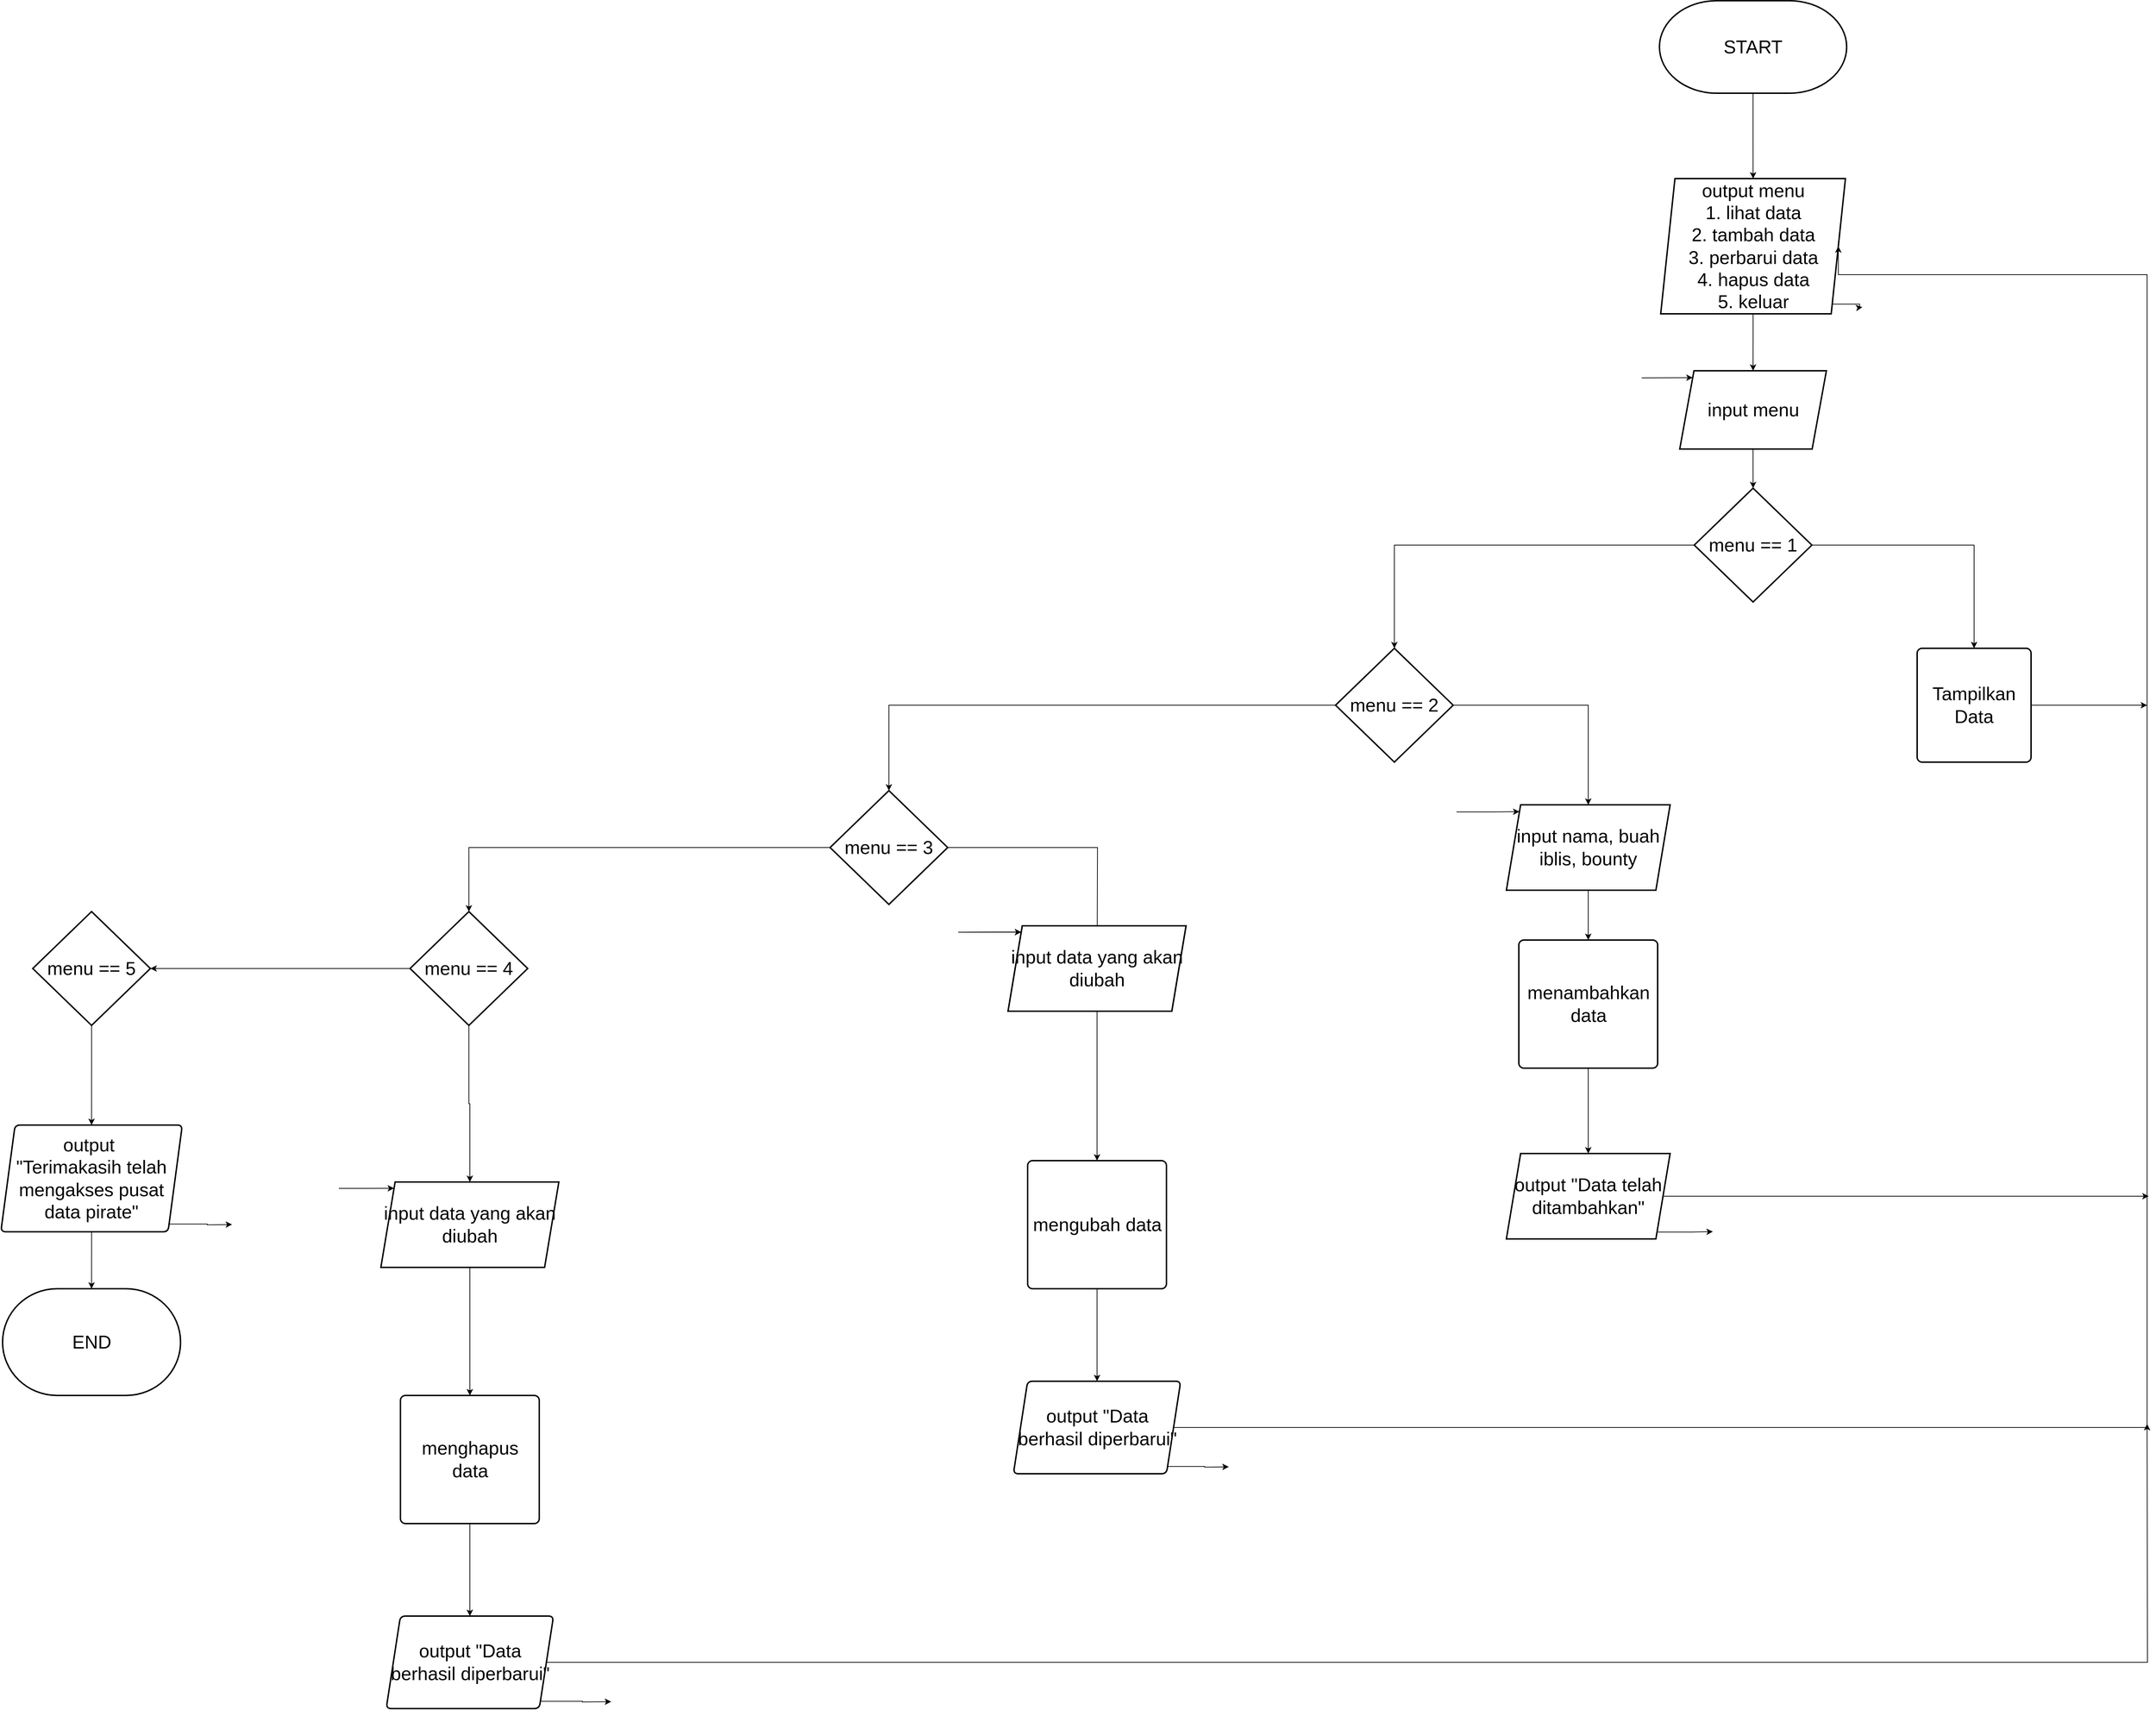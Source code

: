 <mxfile version="24.7.17">
  <diagram id="C5RBs43oDa-KdzZeNtuy" name="Page-1">
    <mxGraphModel dx="7774" dy="4882" grid="1" gridSize="10" guides="1" tooltips="1" connect="1" arrows="1" fold="1" page="1" pageScale="1" pageWidth="827" pageHeight="1169" math="0" shadow="0">
      <root>
        <mxCell id="WIyWlLk6GJQsqaUBKTNV-0" />
        <mxCell id="WIyWlLk6GJQsqaUBKTNV-1" parent="WIyWlLk6GJQsqaUBKTNV-0" />
        <mxCell id="kPI0Jo8ZAKs9adsb2QbQ-3" value="" style="edgeStyle=orthogonalEdgeStyle;rounded=0;orthogonalLoop=1;jettySize=auto;html=1;fontStyle=0;fontSize=26;align=center;" parent="WIyWlLk6GJQsqaUBKTNV-1" source="kPI0Jo8ZAKs9adsb2QbQ-85" target="kPI0Jo8ZAKs9adsb2QbQ-2" edge="1">
          <mxGeometry relative="1" as="geometry">
            <mxPoint x="436.5" y="80" as="sourcePoint" />
          </mxGeometry>
        </mxCell>
        <mxCell id="kPI0Jo8ZAKs9adsb2QbQ-6" style="edgeStyle=orthogonalEdgeStyle;rounded=0;orthogonalLoop=1;jettySize=auto;html=1;exitX=1;exitY=1;exitDx=0;exitDy=0;fontStyle=0;fontSize=26;align=center;" parent="WIyWlLk6GJQsqaUBKTNV-1" source="kPI0Jo8ZAKs9adsb2QbQ-2" edge="1">
          <mxGeometry relative="1" as="geometry">
            <mxPoint x="590" y="250.636" as="targetPoint" />
          </mxGeometry>
        </mxCell>
        <mxCell id="kPI0Jo8ZAKs9adsb2QbQ-9" value="" style="edgeStyle=orthogonalEdgeStyle;rounded=0;orthogonalLoop=1;jettySize=auto;html=1;fontStyle=0;fontSize=26;align=center;" parent="WIyWlLk6GJQsqaUBKTNV-1" source="kPI0Jo8ZAKs9adsb2QbQ-2" target="kPI0Jo8ZAKs9adsb2QbQ-8" edge="1">
          <mxGeometry relative="1" as="geometry" />
        </mxCell>
        <mxCell id="kPI0Jo8ZAKs9adsb2QbQ-2" value="output menu&lt;div style=&quot;font-size: 26px;&quot;&gt;1. lihat data&lt;/div&gt;&lt;div style=&quot;font-size: 26px;&quot;&gt;2. tambah data&lt;/div&gt;&lt;div style=&quot;font-size: 26px;&quot;&gt;3. perbarui data&lt;/div&gt;&lt;div style=&quot;font-size: 26px;&quot;&gt;4. hapus data&lt;/div&gt;&lt;div style=&quot;font-size: 26px;&quot;&gt;5. keluar&lt;/div&gt;" style="shape=parallelogram;perimeter=parallelogramPerimeter;whiteSpace=wrap;html=1;fixedSize=1;strokeWidth=2;fontStyle=0;fontSize=26;align=center;" parent="WIyWlLk6GJQsqaUBKTNV-1" vertex="1">
          <mxGeometry x="306.76" y="70" width="259.5" height="190" as="geometry" />
        </mxCell>
        <mxCell id="kPI0Jo8ZAKs9adsb2QbQ-13" value="" style="edgeStyle=orthogonalEdgeStyle;rounded=0;orthogonalLoop=1;jettySize=auto;html=1;fontStyle=0;fontSize=26;align=center;" parent="WIyWlLk6GJQsqaUBKTNV-1" source="kPI0Jo8ZAKs9adsb2QbQ-8" target="kPI0Jo8ZAKs9adsb2QbQ-12" edge="1">
          <mxGeometry relative="1" as="geometry" />
        </mxCell>
        <mxCell id="kPI0Jo8ZAKs9adsb2QbQ-8" value="input menu" style="shape=parallelogram;perimeter=parallelogramPerimeter;whiteSpace=wrap;html=1;fixedSize=1;strokeWidth=2;fontStyle=0;fontSize=26;align=center;" parent="WIyWlLk6GJQsqaUBKTNV-1" vertex="1">
          <mxGeometry x="333.5" y="340" width="206" height="110" as="geometry" />
        </mxCell>
        <mxCell id="kPI0Jo8ZAKs9adsb2QbQ-11" value="" style="endArrow=classic;html=1;rounded=0;entryX=0;entryY=0;entryDx=0;entryDy=0;fontStyle=0;fontSize=26;align=center;" parent="WIyWlLk6GJQsqaUBKTNV-1" target="kPI0Jo8ZAKs9adsb2QbQ-8" edge="1">
          <mxGeometry width="50" height="50" relative="1" as="geometry">
            <mxPoint x="280" y="350" as="sourcePoint" />
            <mxPoint x="320" y="310" as="targetPoint" />
          </mxGeometry>
        </mxCell>
        <mxCell id="kPI0Jo8ZAKs9adsb2QbQ-26" value="" style="edgeStyle=orthogonalEdgeStyle;rounded=0;orthogonalLoop=1;jettySize=auto;html=1;fontStyle=0;fontSize=26;align=center;" parent="WIyWlLk6GJQsqaUBKTNV-1" source="kPI0Jo8ZAKs9adsb2QbQ-12" target="kPI0Jo8ZAKs9adsb2QbQ-25" edge="1">
          <mxGeometry relative="1" as="geometry" />
        </mxCell>
        <mxCell id="kPI0Jo8ZAKs9adsb2QbQ-12" value="menu == 1" style="rhombus;whiteSpace=wrap;html=1;strokeWidth=2;fontStyle=0;fontSize=26;align=center;" parent="WIyWlLk6GJQsqaUBKTNV-1" vertex="1">
          <mxGeometry x="353.88" y="505" width="165.25" height="160" as="geometry" />
        </mxCell>
        <mxCell id="kPI0Jo8ZAKs9adsb2QbQ-58" style="edgeStyle=orthogonalEdgeStyle;rounded=0;orthogonalLoop=1;jettySize=auto;html=1;fontStyle=0;fontSize=26;align=center;" parent="WIyWlLk6GJQsqaUBKTNV-1" source="kPI0Jo8ZAKs9adsb2QbQ-22" edge="1">
          <mxGeometry relative="1" as="geometry">
            <mxPoint x="990" y="810" as="targetPoint" />
          </mxGeometry>
        </mxCell>
        <mxCell id="kPI0Jo8ZAKs9adsb2QbQ-22" value="Tampilkan Data" style="rounded=1;whiteSpace=wrap;html=1;absoluteArcSize=1;arcSize=14;strokeWidth=2;fontStyle=0;fontSize=26;align=center;" parent="WIyWlLk6GJQsqaUBKTNV-1" vertex="1">
          <mxGeometry x="667" y="730" width="160" height="160" as="geometry" />
        </mxCell>
        <mxCell id="kPI0Jo8ZAKs9adsb2QbQ-23" value="" style="edgeStyle=orthogonalEdgeStyle;rounded=0;orthogonalLoop=1;jettySize=auto;html=1;fontStyle=0;fontSize=26;align=center;" parent="WIyWlLk6GJQsqaUBKTNV-1" source="kPI0Jo8ZAKs9adsb2QbQ-12" target="kPI0Jo8ZAKs9adsb2QbQ-22" edge="1">
          <mxGeometry relative="1" as="geometry" />
        </mxCell>
        <mxCell id="kPI0Jo8ZAKs9adsb2QbQ-30" value="" style="edgeStyle=orthogonalEdgeStyle;rounded=0;orthogonalLoop=1;jettySize=auto;html=1;fontStyle=0;fontSize=26;align=center;" parent="WIyWlLk6GJQsqaUBKTNV-1" source="kPI0Jo8ZAKs9adsb2QbQ-25" target="kPI0Jo8ZAKs9adsb2QbQ-29" edge="1">
          <mxGeometry relative="1" as="geometry" />
        </mxCell>
        <mxCell id="kPI0Jo8ZAKs9adsb2QbQ-38" value="" style="edgeStyle=orthogonalEdgeStyle;rounded=0;orthogonalLoop=1;jettySize=auto;html=1;fontStyle=0;fontSize=26;align=center;" parent="WIyWlLk6GJQsqaUBKTNV-1" source="kPI0Jo8ZAKs9adsb2QbQ-25" target="kPI0Jo8ZAKs9adsb2QbQ-37" edge="1">
          <mxGeometry relative="1" as="geometry" />
        </mxCell>
        <mxCell id="kPI0Jo8ZAKs9adsb2QbQ-25" value="menu == 2" style="rhombus;whiteSpace=wrap;html=1;strokeWidth=2;fontStyle=0;fontSize=26;align=center;" parent="WIyWlLk6GJQsqaUBKTNV-1" vertex="1">
          <mxGeometry x="-150" y="730" width="165.25" height="160" as="geometry" />
        </mxCell>
        <mxCell id="kPI0Jo8ZAKs9adsb2QbQ-29" value="input nama, buah iblis, bounty" style="shape=parallelogram;perimeter=parallelogramPerimeter;whiteSpace=wrap;html=1;fixedSize=1;strokeWidth=2;fontStyle=0;fontSize=26;align=center;" parent="WIyWlLk6GJQsqaUBKTNV-1" vertex="1">
          <mxGeometry x="90" y="950" width="230" height="120" as="geometry" />
        </mxCell>
        <mxCell id="kPI0Jo8ZAKs9adsb2QbQ-31" value="" style="endArrow=classic;html=1;rounded=0;entryX=0;entryY=0;entryDx=0;entryDy=0;fontStyle=0;fontSize=26;align=center;" parent="WIyWlLk6GJQsqaUBKTNV-1" target="kPI0Jo8ZAKs9adsb2QbQ-29" edge="1">
          <mxGeometry width="50" height="50" relative="1" as="geometry">
            <mxPoint x="20" y="960" as="sourcePoint" />
            <mxPoint x="200" y="690" as="targetPoint" />
            <Array as="points">
              <mxPoint x="70" y="960" />
            </Array>
          </mxGeometry>
        </mxCell>
        <mxCell id="kPI0Jo8ZAKs9adsb2QbQ-36" style="edgeStyle=orthogonalEdgeStyle;rounded=0;orthogonalLoop=1;jettySize=auto;html=1;entryX=1;entryY=0.5;entryDx=0;entryDy=0;fontStyle=0;fontSize=26;align=center;" parent="WIyWlLk6GJQsqaUBKTNV-1" source="kPI0Jo8ZAKs9adsb2QbQ-34" target="kPI0Jo8ZAKs9adsb2QbQ-2" edge="1">
          <mxGeometry relative="1" as="geometry">
            <mxPoint x="990" y="810" as="targetPoint" />
            <Array as="points">
              <mxPoint x="990" y="1500" />
              <mxPoint x="990" y="205" />
            </Array>
          </mxGeometry>
        </mxCell>
        <mxCell id="kPI0Jo8ZAKs9adsb2QbQ-39" style="edgeStyle=orthogonalEdgeStyle;rounded=0;orthogonalLoop=1;jettySize=auto;html=1;exitX=1;exitY=1;exitDx=0;exitDy=0;fontStyle=0;fontSize=26;align=center;" parent="WIyWlLk6GJQsqaUBKTNV-1" source="kPI0Jo8ZAKs9adsb2QbQ-34" edge="1">
          <mxGeometry relative="1" as="geometry">
            <mxPoint x="380" y="1549.778" as="targetPoint" />
          </mxGeometry>
        </mxCell>
        <mxCell id="kPI0Jo8ZAKs9adsb2QbQ-34" value="output &quot;Data telah ditambahkan&quot;" style="shape=parallelogram;perimeter=parallelogramPerimeter;whiteSpace=wrap;html=1;fixedSize=1;strokeWidth=2;fontStyle=0;fontSize=26;align=center;" parent="WIyWlLk6GJQsqaUBKTNV-1" vertex="1">
          <mxGeometry x="90" y="1440" width="230" height="120" as="geometry" />
        </mxCell>
        <mxCell id="kPI0Jo8ZAKs9adsb2QbQ-44" value="" style="edgeStyle=orthogonalEdgeStyle;rounded=0;orthogonalLoop=1;jettySize=auto;html=1;fontStyle=0;fontSize=26;align=center;" parent="WIyWlLk6GJQsqaUBKTNV-1" source="kPI0Jo8ZAKs9adsb2QbQ-37" edge="1">
          <mxGeometry relative="1" as="geometry">
            <mxPoint x="-484.889" y="1180.0" as="targetPoint" />
          </mxGeometry>
        </mxCell>
        <mxCell id="kPI0Jo8ZAKs9adsb2QbQ-61" value="" style="edgeStyle=orthogonalEdgeStyle;rounded=0;orthogonalLoop=1;jettySize=auto;html=1;fontStyle=0;fontSize=26;align=center;" parent="WIyWlLk6GJQsqaUBKTNV-1" source="kPI0Jo8ZAKs9adsb2QbQ-37" target="kPI0Jo8ZAKs9adsb2QbQ-60" edge="1">
          <mxGeometry relative="1" as="geometry" />
        </mxCell>
        <mxCell id="kPI0Jo8ZAKs9adsb2QbQ-37" value="menu == 3" style="rhombus;whiteSpace=wrap;html=1;strokeWidth=2;fontStyle=0;fontSize=26;align=center;" parent="WIyWlLk6GJQsqaUBKTNV-1" vertex="1">
          <mxGeometry x="-860" y="930" width="165.25" height="160" as="geometry" />
        </mxCell>
        <mxCell id="kPI0Jo8ZAKs9adsb2QbQ-42" style="edgeStyle=orthogonalEdgeStyle;rounded=0;orthogonalLoop=1;jettySize=auto;html=1;entryX=0.5;entryY=0;entryDx=0;entryDy=0;fontStyle=0;fontSize=26;align=center;" parent="WIyWlLk6GJQsqaUBKTNV-1" source="kPI0Jo8ZAKs9adsb2QbQ-40" target="kPI0Jo8ZAKs9adsb2QbQ-34" edge="1">
          <mxGeometry relative="1" as="geometry" />
        </mxCell>
        <mxCell id="kPI0Jo8ZAKs9adsb2QbQ-40" value="menambahkan data" style="rounded=1;whiteSpace=wrap;html=1;absoluteArcSize=1;arcSize=14;strokeWidth=2;fontStyle=0;fontSize=26;align=center;" parent="WIyWlLk6GJQsqaUBKTNV-1" vertex="1">
          <mxGeometry x="107.5" y="1140" width="195" height="180" as="geometry" />
        </mxCell>
        <mxCell id="kPI0Jo8ZAKs9adsb2QbQ-41" value="" style="edgeStyle=orthogonalEdgeStyle;rounded=0;orthogonalLoop=1;jettySize=auto;html=1;fontStyle=0;fontSize=26;align=center;" parent="WIyWlLk6GJQsqaUBKTNV-1" source="kPI0Jo8ZAKs9adsb2QbQ-29" target="kPI0Jo8ZAKs9adsb2QbQ-40" edge="1">
          <mxGeometry relative="1" as="geometry" />
        </mxCell>
        <mxCell id="kPI0Jo8ZAKs9adsb2QbQ-52" style="edgeStyle=orthogonalEdgeStyle;rounded=0;orthogonalLoop=1;jettySize=auto;html=1;entryX=0.5;entryY=0;entryDx=0;entryDy=0;fontStyle=0;fontSize=26;align=center;" parent="WIyWlLk6GJQsqaUBKTNV-1" source="kPI0Jo8ZAKs9adsb2QbQ-45" target="kPI0Jo8ZAKs9adsb2QbQ-51" edge="1">
          <mxGeometry relative="1" as="geometry" />
        </mxCell>
        <mxCell id="kPI0Jo8ZAKs9adsb2QbQ-45" value="input data yang akan diubah" style="shape=parallelogram;perimeter=parallelogramPerimeter;whiteSpace=wrap;html=1;fixedSize=1;strokeWidth=2;fontStyle=0;fontSize=26;align=center;" parent="WIyWlLk6GJQsqaUBKTNV-1" vertex="1">
          <mxGeometry x="-610" y="1120" width="250" height="120" as="geometry" />
        </mxCell>
        <mxCell id="kPI0Jo8ZAKs9adsb2QbQ-49" value="" style="endArrow=classic;html=1;rounded=0;entryX=0;entryY=0;entryDx=0;entryDy=0;fontStyle=0;fontSize=26;align=center;" parent="WIyWlLk6GJQsqaUBKTNV-1" target="kPI0Jo8ZAKs9adsb2QbQ-45" edge="1">
          <mxGeometry width="50" height="50" relative="1" as="geometry">
            <mxPoint x="-680" y="1129" as="sourcePoint" />
            <mxPoint x="-650" y="1110" as="targetPoint" />
          </mxGeometry>
        </mxCell>
        <mxCell id="kPI0Jo8ZAKs9adsb2QbQ-56" value="" style="edgeStyle=orthogonalEdgeStyle;rounded=0;orthogonalLoop=1;jettySize=auto;html=1;fontStyle=0;fontSize=26;align=center;" parent="WIyWlLk6GJQsqaUBKTNV-1" source="kPI0Jo8ZAKs9adsb2QbQ-51" target="kPI0Jo8ZAKs9adsb2QbQ-55" edge="1">
          <mxGeometry relative="1" as="geometry" />
        </mxCell>
        <mxCell id="kPI0Jo8ZAKs9adsb2QbQ-51" value="mengubah data" style="rounded=1;whiteSpace=wrap;html=1;absoluteArcSize=1;arcSize=14;strokeWidth=2;fontStyle=0;fontSize=26;align=center;" parent="WIyWlLk6GJQsqaUBKTNV-1" vertex="1">
          <mxGeometry x="-582.5" y="1450" width="195" height="180" as="geometry" />
        </mxCell>
        <mxCell id="kPI0Jo8ZAKs9adsb2QbQ-57" style="edgeStyle=orthogonalEdgeStyle;rounded=0;orthogonalLoop=1;jettySize=auto;html=1;exitX=1;exitY=0.5;exitDx=0;exitDy=0;fontStyle=0;fontSize=26;align=center;" parent="WIyWlLk6GJQsqaUBKTNV-1" source="kPI0Jo8ZAKs9adsb2QbQ-55" edge="1">
          <mxGeometry relative="1" as="geometry">
            <mxPoint x="992.222" y="1500" as="targetPoint" />
            <Array as="points">
              <mxPoint x="990" y="1825" />
              <mxPoint x="990" y="1500" />
            </Array>
          </mxGeometry>
        </mxCell>
        <mxCell id="kPI0Jo8ZAKs9adsb2QbQ-59" style="edgeStyle=orthogonalEdgeStyle;rounded=0;orthogonalLoop=1;jettySize=auto;html=1;exitX=1;exitY=1;exitDx=0;exitDy=0;fontStyle=0;fontSize=26;align=center;" parent="WIyWlLk6GJQsqaUBKTNV-1" source="kPI0Jo8ZAKs9adsb2QbQ-55" edge="1">
          <mxGeometry relative="1" as="geometry">
            <mxPoint x="-300" y="1880.25" as="targetPoint" />
          </mxGeometry>
        </mxCell>
        <mxCell id="kPI0Jo8ZAKs9adsb2QbQ-55" value="output &quot;Data berhasil diperbarui&quot;" style="shape=parallelogram;perimeter=parallelogramPerimeter;whiteSpace=wrap;html=1;fixedSize=1;rounded=1;arcSize=14;strokeWidth=2;fontStyle=0;fontSize=26;align=center;" parent="WIyWlLk6GJQsqaUBKTNV-1" vertex="1">
          <mxGeometry x="-602.5" y="1760" width="235" height="130" as="geometry" />
        </mxCell>
        <mxCell id="kPI0Jo8ZAKs9adsb2QbQ-66" style="edgeStyle=orthogonalEdgeStyle;rounded=0;orthogonalLoop=1;jettySize=auto;html=1;entryX=0.5;entryY=0;entryDx=0;entryDy=0;fontStyle=0;fontSize=26;align=center;" parent="WIyWlLk6GJQsqaUBKTNV-1" source="kPI0Jo8ZAKs9adsb2QbQ-60" target="kPI0Jo8ZAKs9adsb2QbQ-64" edge="1">
          <mxGeometry relative="1" as="geometry" />
        </mxCell>
        <mxCell id="kPI0Jo8ZAKs9adsb2QbQ-76" value="" style="edgeStyle=orthogonalEdgeStyle;rounded=0;orthogonalLoop=1;jettySize=auto;html=1;fontStyle=0;fontSize=26;align=center;" parent="WIyWlLk6GJQsqaUBKTNV-1" source="kPI0Jo8ZAKs9adsb2QbQ-60" target="kPI0Jo8ZAKs9adsb2QbQ-75" edge="1">
          <mxGeometry relative="1" as="geometry" />
        </mxCell>
        <mxCell id="kPI0Jo8ZAKs9adsb2QbQ-60" value="menu == 4" style="rhombus;whiteSpace=wrap;html=1;strokeWidth=2;fontStyle=0;fontSize=26;align=center;" parent="WIyWlLk6GJQsqaUBKTNV-1" vertex="1">
          <mxGeometry x="-1450" y="1100" width="165.25" height="160" as="geometry" />
        </mxCell>
        <mxCell id="kPI0Jo8ZAKs9adsb2QbQ-62" value="input data yang akan diubah" style="shape=parallelogram;perimeter=parallelogramPerimeter;whiteSpace=wrap;html=1;fixedSize=1;strokeWidth=2;fontStyle=0;fontSize=26;align=center;" parent="WIyWlLk6GJQsqaUBKTNV-1" vertex="1">
          <mxGeometry x="-610" y="1120" width="250" height="120" as="geometry" />
        </mxCell>
        <mxCell id="kPI0Jo8ZAKs9adsb2QbQ-63" value="" style="endArrow=classic;html=1;rounded=0;entryX=0;entryY=0;entryDx=0;entryDy=0;fontStyle=0;fontSize=26;align=center;" parent="WIyWlLk6GJQsqaUBKTNV-1" target="kPI0Jo8ZAKs9adsb2QbQ-62" edge="1">
          <mxGeometry width="50" height="50" relative="1" as="geometry">
            <mxPoint x="-680" y="1129" as="sourcePoint" />
            <mxPoint x="-650" y="1110" as="targetPoint" />
          </mxGeometry>
        </mxCell>
        <mxCell id="kPI0Jo8ZAKs9adsb2QbQ-70" style="edgeStyle=orthogonalEdgeStyle;rounded=0;orthogonalLoop=1;jettySize=auto;html=1;entryX=0.5;entryY=0;entryDx=0;entryDy=0;fontStyle=0;fontSize=26;align=center;" parent="WIyWlLk6GJQsqaUBKTNV-1" source="kPI0Jo8ZAKs9adsb2QbQ-64" target="kPI0Jo8ZAKs9adsb2QbQ-69" edge="1">
          <mxGeometry relative="1" as="geometry" />
        </mxCell>
        <mxCell id="kPI0Jo8ZAKs9adsb2QbQ-64" value="input data yang akan diubah" style="shape=parallelogram;perimeter=parallelogramPerimeter;whiteSpace=wrap;html=1;fixedSize=1;strokeWidth=2;fontStyle=0;fontSize=26;align=center;" parent="WIyWlLk6GJQsqaUBKTNV-1" vertex="1">
          <mxGeometry x="-1491" y="1480" width="250" height="120" as="geometry" />
        </mxCell>
        <mxCell id="kPI0Jo8ZAKs9adsb2QbQ-65" value="" style="endArrow=classic;html=1;rounded=0;entryX=0;entryY=0;entryDx=0;entryDy=0;fontStyle=0;fontSize=26;align=center;" parent="WIyWlLk6GJQsqaUBKTNV-1" target="kPI0Jo8ZAKs9adsb2QbQ-64" edge="1">
          <mxGeometry width="50" height="50" relative="1" as="geometry">
            <mxPoint x="-1550" y="1489" as="sourcePoint" />
            <mxPoint x="-1497.37" y="1470" as="targetPoint" />
          </mxGeometry>
        </mxCell>
        <mxCell id="kPI0Jo8ZAKs9adsb2QbQ-73" style="edgeStyle=orthogonalEdgeStyle;rounded=0;orthogonalLoop=1;jettySize=auto;html=1;fontStyle=0;fontSize=26;align=center;" parent="WIyWlLk6GJQsqaUBKTNV-1" source="kPI0Jo8ZAKs9adsb2QbQ-69" target="kPI0Jo8ZAKs9adsb2QbQ-72" edge="1">
          <mxGeometry relative="1" as="geometry" />
        </mxCell>
        <mxCell id="kPI0Jo8ZAKs9adsb2QbQ-69" value="menghapus data" style="rounded=1;whiteSpace=wrap;html=1;absoluteArcSize=1;arcSize=14;strokeWidth=2;fontStyle=0;fontSize=26;align=center;" parent="WIyWlLk6GJQsqaUBKTNV-1" vertex="1">
          <mxGeometry x="-1463.5" y="1780" width="195" height="180" as="geometry" />
        </mxCell>
        <mxCell id="kPI0Jo8ZAKs9adsb2QbQ-71" style="edgeStyle=orthogonalEdgeStyle;rounded=0;orthogonalLoop=1;jettySize=auto;html=1;exitX=1;exitY=1;exitDx=0;exitDy=0;fontStyle=0;fontSize=26;align=center;" parent="WIyWlLk6GJQsqaUBKTNV-1" source="kPI0Jo8ZAKs9adsb2QbQ-72" edge="1">
          <mxGeometry relative="1" as="geometry">
            <mxPoint x="-1167.5" y="2210.25" as="targetPoint" />
          </mxGeometry>
        </mxCell>
        <mxCell id="kPI0Jo8ZAKs9adsb2QbQ-74" style="edgeStyle=orthogonalEdgeStyle;rounded=0;orthogonalLoop=1;jettySize=auto;html=1;fontStyle=0;fontSize=26;align=center;" parent="WIyWlLk6GJQsqaUBKTNV-1" source="kPI0Jo8ZAKs9adsb2QbQ-72" edge="1">
          <mxGeometry relative="1" as="geometry">
            <mxPoint x="990" y="1820" as="targetPoint" />
          </mxGeometry>
        </mxCell>
        <mxCell id="kPI0Jo8ZAKs9adsb2QbQ-72" value="output &quot;Data berhasil diperbarui&quot;" style="shape=parallelogram;perimeter=parallelogramPerimeter;whiteSpace=wrap;html=1;fixedSize=1;rounded=1;arcSize=14;strokeWidth=2;fontStyle=0;fontSize=26;align=center;" parent="WIyWlLk6GJQsqaUBKTNV-1" vertex="1">
          <mxGeometry x="-1483.5" y="2090" width="235" height="130" as="geometry" />
        </mxCell>
        <mxCell id="kPI0Jo8ZAKs9adsb2QbQ-81" style="edgeStyle=orthogonalEdgeStyle;rounded=0;orthogonalLoop=1;jettySize=auto;html=1;entryX=0.5;entryY=0;entryDx=0;entryDy=0;fontStyle=0;fontSize=26;align=center;" parent="WIyWlLk6GJQsqaUBKTNV-1" source="kPI0Jo8ZAKs9adsb2QbQ-75" target="kPI0Jo8ZAKs9adsb2QbQ-80" edge="1">
          <mxGeometry relative="1" as="geometry" />
        </mxCell>
        <mxCell id="kPI0Jo8ZAKs9adsb2QbQ-75" value="menu == 5" style="rhombus;whiteSpace=wrap;html=1;strokeWidth=2;fontStyle=0;fontSize=26;align=center;" parent="WIyWlLk6GJQsqaUBKTNV-1" vertex="1">
          <mxGeometry x="-1980" y="1100" width="165.25" height="160" as="geometry" />
        </mxCell>
        <mxCell id="kPI0Jo8ZAKs9adsb2QbQ-82" style="edgeStyle=orthogonalEdgeStyle;rounded=0;orthogonalLoop=1;jettySize=auto;html=1;exitX=1;exitY=1;exitDx=0;exitDy=0;fontStyle=0;fontSize=26;align=center;" parent="WIyWlLk6GJQsqaUBKTNV-1" source="kPI0Jo8ZAKs9adsb2QbQ-80" edge="1">
          <mxGeometry relative="1" as="geometry">
            <mxPoint x="-1700" y="1539.727" as="targetPoint" />
          </mxGeometry>
        </mxCell>
        <mxCell id="kPI0Jo8ZAKs9adsb2QbQ-80" value="output&amp;nbsp;&lt;div style=&quot;font-size: 26px;&quot;&gt;&quot;Terimakasih telah mengakses pusat data pirate&quot;&lt;/div&gt;" style="shape=parallelogram;perimeter=parallelogramPerimeter;whiteSpace=wrap;html=1;fixedSize=1;rounded=1;arcSize=14;strokeWidth=2;fontStyle=0;fontSize=26;align=center;" parent="WIyWlLk6GJQsqaUBKTNV-1" vertex="1">
          <mxGeometry x="-2024.81" y="1400" width="254.87" height="150" as="geometry" />
        </mxCell>
        <mxCell id="kPI0Jo8ZAKs9adsb2QbQ-83" value="&lt;font style=&quot;font-size: 26px;&quot;&gt;END&lt;/font&gt;" style="strokeWidth=2;html=1;shape=mxgraph.flowchart.terminator;whiteSpace=wrap;fontStyle=0;fontSize=26;align=center;" parent="WIyWlLk6GJQsqaUBKTNV-1" vertex="1">
          <mxGeometry x="-2022.375" y="1630" width="250" height="150" as="geometry" />
        </mxCell>
        <mxCell id="kPI0Jo8ZAKs9adsb2QbQ-84" value="" style="edgeStyle=orthogonalEdgeStyle;rounded=0;orthogonalLoop=1;jettySize=auto;html=1;fontStyle=0;fontSize=26;align=center;" parent="WIyWlLk6GJQsqaUBKTNV-1" source="kPI0Jo8ZAKs9adsb2QbQ-80" target="kPI0Jo8ZAKs9adsb2QbQ-83" edge="1">
          <mxGeometry relative="1" as="geometry" />
        </mxCell>
        <mxCell id="kPI0Jo8ZAKs9adsb2QbQ-85" value="&lt;font style=&quot;font-size: 26px;&quot;&gt;START&lt;/font&gt;" style="strokeWidth=2;html=1;shape=mxgraph.flowchart.terminator;whiteSpace=wrap;fontStyle=0;fontSize=26;align=center;" parent="WIyWlLk6GJQsqaUBKTNV-1" vertex="1">
          <mxGeometry x="305" y="-180" width="263" height="130" as="geometry" />
        </mxCell>
      </root>
    </mxGraphModel>
  </diagram>
</mxfile>

